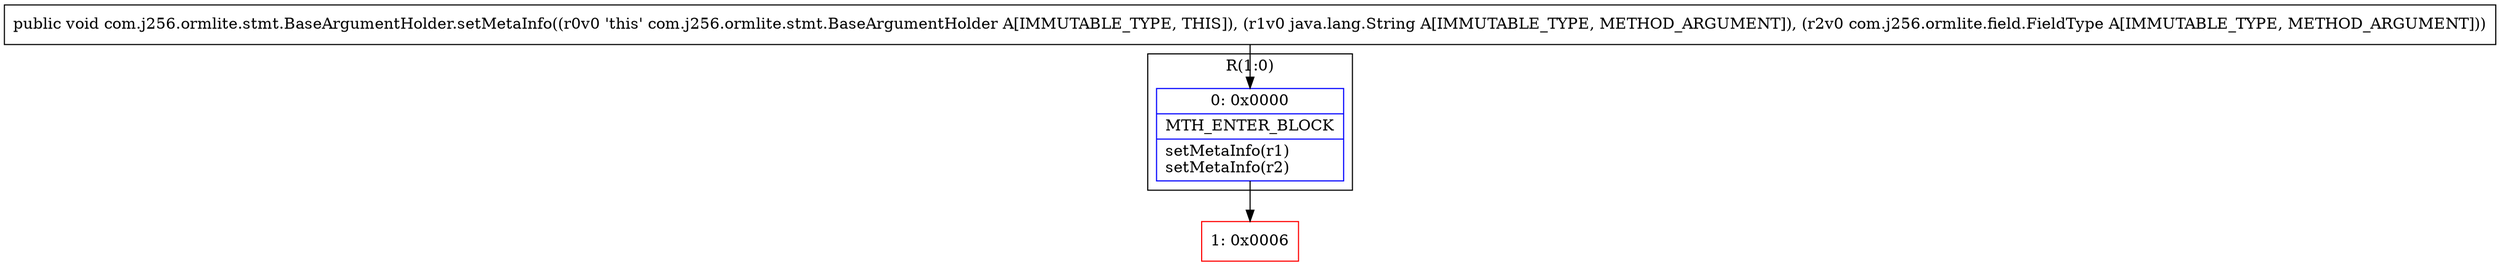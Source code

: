 digraph "CFG forcom.j256.ormlite.stmt.BaseArgumentHolder.setMetaInfo(Ljava\/lang\/String;Lcom\/j256\/ormlite\/field\/FieldType;)V" {
subgraph cluster_Region_534586815 {
label = "R(1:0)";
node [shape=record,color=blue];
Node_0 [shape=record,label="{0\:\ 0x0000|MTH_ENTER_BLOCK\l|setMetaInfo(r1)\lsetMetaInfo(r2)\l}"];
}
Node_1 [shape=record,color=red,label="{1\:\ 0x0006}"];
MethodNode[shape=record,label="{public void com.j256.ormlite.stmt.BaseArgumentHolder.setMetaInfo((r0v0 'this' com.j256.ormlite.stmt.BaseArgumentHolder A[IMMUTABLE_TYPE, THIS]), (r1v0 java.lang.String A[IMMUTABLE_TYPE, METHOD_ARGUMENT]), (r2v0 com.j256.ormlite.field.FieldType A[IMMUTABLE_TYPE, METHOD_ARGUMENT])) }"];
MethodNode -> Node_0;
Node_0 -> Node_1;
}

